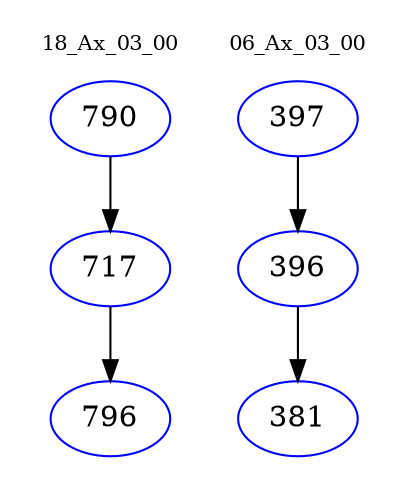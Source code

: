 digraph{
subgraph cluster_0 {
color = white
label = "18_Ax_03_00";
fontsize=10;
T0_790 [label="790", color="blue"]
T0_790 -> T0_717 [color="black"]
T0_717 [label="717", color="blue"]
T0_717 -> T0_796 [color="black"]
T0_796 [label="796", color="blue"]
}
subgraph cluster_1 {
color = white
label = "06_Ax_03_00";
fontsize=10;
T1_397 [label="397", color="blue"]
T1_397 -> T1_396 [color="black"]
T1_396 [label="396", color="blue"]
T1_396 -> T1_381 [color="black"]
T1_381 [label="381", color="blue"]
}
}
